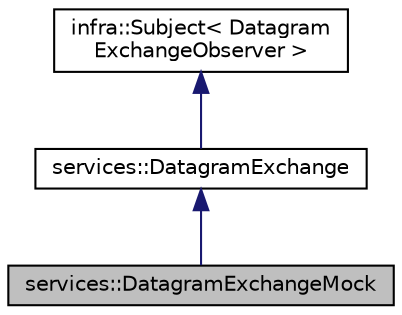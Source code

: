 digraph "services::DatagramExchangeMock"
{
 // INTERACTIVE_SVG=YES
  edge [fontname="Helvetica",fontsize="10",labelfontname="Helvetica",labelfontsize="10"];
  node [fontname="Helvetica",fontsize="10",shape=record];
  Node0 [label="services::DatagramExchangeMock",height=0.2,width=0.4,color="black", fillcolor="grey75", style="filled", fontcolor="black"];
  Node1 -> Node0 [dir="back",color="midnightblue",fontsize="10",style="solid",fontname="Helvetica"];
  Node1 [label="services::DatagramExchange",height=0.2,width=0.4,color="black", fillcolor="white", style="filled",URL="$d9/dc8/classservices_1_1_datagram_exchange.html"];
  Node2 -> Node1 [dir="back",color="midnightblue",fontsize="10",style="solid",fontname="Helvetica"];
  Node2 [label="infra::Subject\< Datagram\lExchangeObserver \>",height=0.2,width=0.4,color="black", fillcolor="white", style="filled",URL="$d1/db2/classinfra_1_1_subject.html"];
}
